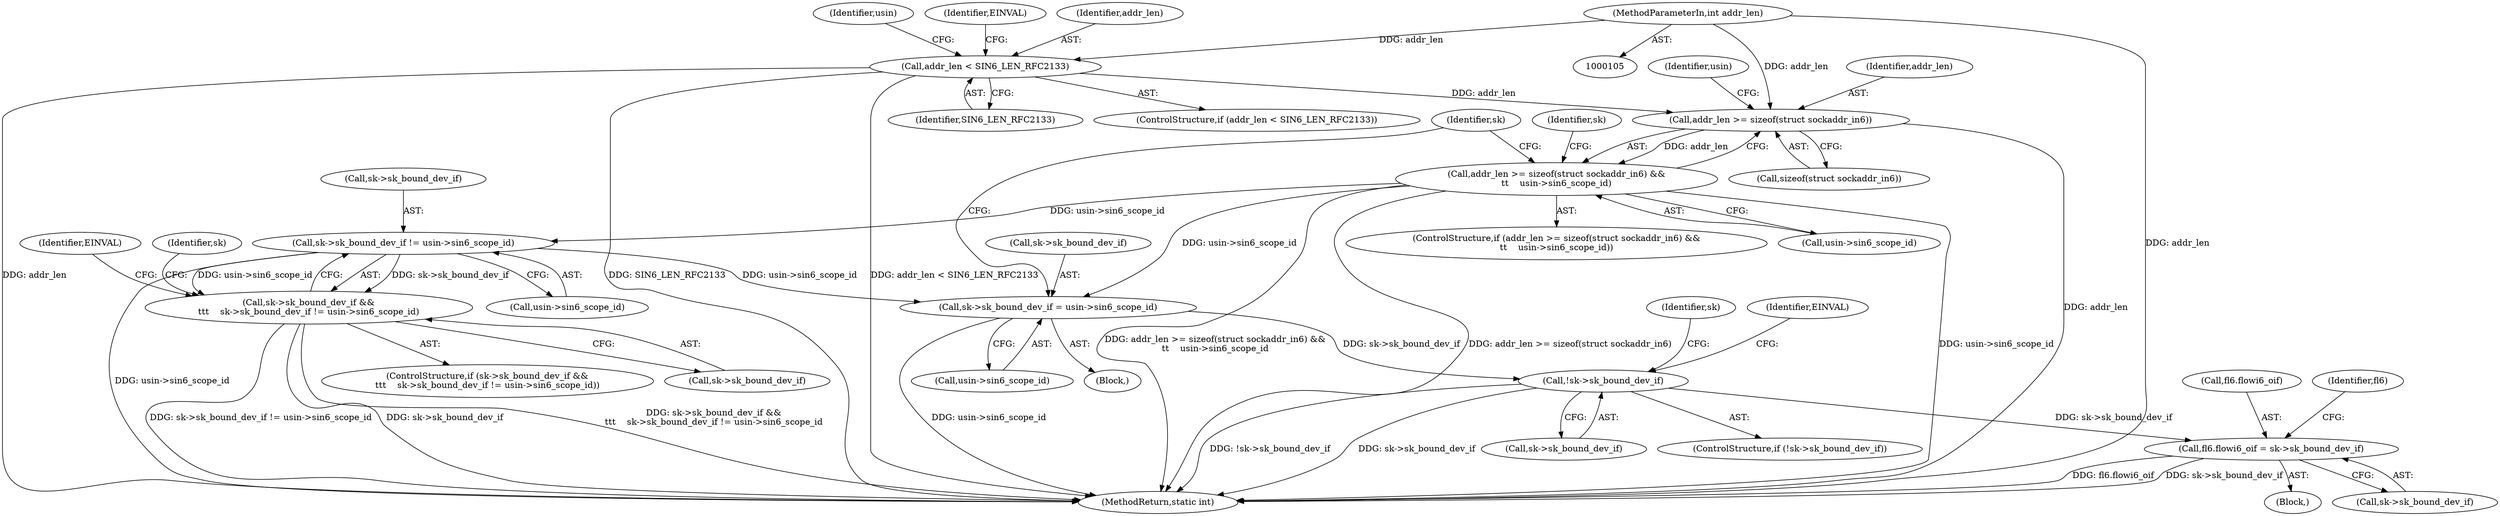 digraph "0_linux_45f6fad84cc305103b28d73482b344d7f5b76f39@API" {
"1000252" [label="(Call,addr_len >= sizeof(struct sockaddr_in6))"];
"1000153" [label="(Call,addr_len < SIN6_LEN_RFC2133)"];
"1000108" [label="(MethodParameterIn,int addr_len)"];
"1000251" [label="(Call,addr_len >= sizeof(struct sockaddr_in6) &&\n\t\t    usin->sin6_scope_id)"];
"1000265" [label="(Call,sk->sk_bound_dev_if != usin->sin6_scope_id)"];
"1000261" [label="(Call,sk->sk_bound_dev_if &&\n\t\t\t    sk->sk_bound_dev_if != usin->sin6_scope_id)"];
"1000275" [label="(Call,sk->sk_bound_dev_if = usin->sin6_scope_id)"];
"1000283" [label="(Call,!sk->sk_bound_dev_if)"];
"1000436" [label="(Call,fl6.flowi6_oif = sk->sk_bound_dev_if)"];
"1000436" [label="(Call,fl6.flowi6_oif = sk->sk_bound_dev_if)"];
"1000109" [label="(Block,)"];
"1000261" [label="(Call,sk->sk_bound_dev_if &&\n\t\t\t    sk->sk_bound_dev_if != usin->sin6_scope_id)"];
"1000252" [label="(Call,addr_len >= sizeof(struct sockaddr_in6))"];
"1000250" [label="(ControlStructure,if (addr_len >= sizeof(struct sockaddr_in6) &&\n\t\t    usin->sin6_scope_id))"];
"1000265" [label="(Call,sk->sk_bound_dev_if != usin->sin6_scope_id)"];
"1000283" [label="(Call,!sk->sk_bound_dev_if)"];
"1000289" [label="(Identifier,EINVAL)"];
"1000162" [label="(Identifier,usin)"];
"1000253" [label="(Identifier,addr_len)"];
"1000153" [label="(Call,addr_len < SIN6_LEN_RFC2133)"];
"1000277" [label="(Identifier,sk)"];
"1000440" [label="(Call,sk->sk_bound_dev_if)"];
"1000152" [label="(ControlStructure,if (addr_len < SIN6_LEN_RFC2133))"];
"1000254" [label="(Call,sizeof(struct sockaddr_in6))"];
"1000276" [label="(Call,sk->sk_bound_dev_if)"];
"1000269" [label="(Call,usin->sin6_scope_id)"];
"1000282" [label="(ControlStructure,if (!sk->sk_bound_dev_if))"];
"1000292" [label="(Identifier,sk)"];
"1000266" [label="(Call,sk->sk_bound_dev_if)"];
"1000275" [label="(Call,sk->sk_bound_dev_if = usin->sin6_scope_id)"];
"1000257" [label="(Identifier,usin)"];
"1000262" [label="(Call,sk->sk_bound_dev_if)"];
"1000284" [label="(Call,sk->sk_bound_dev_if)"];
"1000260" [label="(ControlStructure,if (sk->sk_bound_dev_if &&\n\t\t\t    sk->sk_bound_dev_if != usin->sin6_scope_id))"];
"1000613" [label="(MethodReturn,static int)"];
"1000155" [label="(Identifier,SIN6_LEN_RFC2133)"];
"1000263" [label="(Identifier,sk)"];
"1000158" [label="(Identifier,EINVAL)"];
"1000437" [label="(Call,fl6.flowi6_oif)"];
"1000279" [label="(Call,usin->sin6_scope_id)"];
"1000256" [label="(Call,usin->sin6_scope_id)"];
"1000259" [label="(Block,)"];
"1000445" [label="(Identifier,fl6)"];
"1000154" [label="(Identifier,addr_len)"];
"1000108" [label="(MethodParameterIn,int addr_len)"];
"1000251" [label="(Call,addr_len >= sizeof(struct sockaddr_in6) &&\n\t\t    usin->sin6_scope_id)"];
"1000285" [label="(Identifier,sk)"];
"1000274" [label="(Identifier,EINVAL)"];
"1000252" -> "1000251"  [label="AST: "];
"1000252" -> "1000254"  [label="CFG: "];
"1000253" -> "1000252"  [label="AST: "];
"1000254" -> "1000252"  [label="AST: "];
"1000257" -> "1000252"  [label="CFG: "];
"1000251" -> "1000252"  [label="CFG: "];
"1000252" -> "1000613"  [label="DDG: addr_len"];
"1000252" -> "1000251"  [label="DDG: addr_len"];
"1000153" -> "1000252"  [label="DDG: addr_len"];
"1000108" -> "1000252"  [label="DDG: addr_len"];
"1000153" -> "1000152"  [label="AST: "];
"1000153" -> "1000155"  [label="CFG: "];
"1000154" -> "1000153"  [label="AST: "];
"1000155" -> "1000153"  [label="AST: "];
"1000158" -> "1000153"  [label="CFG: "];
"1000162" -> "1000153"  [label="CFG: "];
"1000153" -> "1000613"  [label="DDG: SIN6_LEN_RFC2133"];
"1000153" -> "1000613"  [label="DDG: addr_len < SIN6_LEN_RFC2133"];
"1000153" -> "1000613"  [label="DDG: addr_len"];
"1000108" -> "1000153"  [label="DDG: addr_len"];
"1000108" -> "1000105"  [label="AST: "];
"1000108" -> "1000613"  [label="DDG: addr_len"];
"1000251" -> "1000250"  [label="AST: "];
"1000251" -> "1000256"  [label="CFG: "];
"1000256" -> "1000251"  [label="AST: "];
"1000263" -> "1000251"  [label="CFG: "];
"1000285" -> "1000251"  [label="CFG: "];
"1000251" -> "1000613"  [label="DDG: addr_len >= sizeof(struct sockaddr_in6) &&\n\t\t    usin->sin6_scope_id"];
"1000251" -> "1000613"  [label="DDG: addr_len >= sizeof(struct sockaddr_in6)"];
"1000251" -> "1000613"  [label="DDG: usin->sin6_scope_id"];
"1000251" -> "1000265"  [label="DDG: usin->sin6_scope_id"];
"1000251" -> "1000275"  [label="DDG: usin->sin6_scope_id"];
"1000265" -> "1000261"  [label="AST: "];
"1000265" -> "1000269"  [label="CFG: "];
"1000266" -> "1000265"  [label="AST: "];
"1000269" -> "1000265"  [label="AST: "];
"1000261" -> "1000265"  [label="CFG: "];
"1000265" -> "1000613"  [label="DDG: usin->sin6_scope_id"];
"1000265" -> "1000261"  [label="DDG: sk->sk_bound_dev_if"];
"1000265" -> "1000261"  [label="DDG: usin->sin6_scope_id"];
"1000265" -> "1000275"  [label="DDG: usin->sin6_scope_id"];
"1000261" -> "1000260"  [label="AST: "];
"1000261" -> "1000262"  [label="CFG: "];
"1000262" -> "1000261"  [label="AST: "];
"1000274" -> "1000261"  [label="CFG: "];
"1000277" -> "1000261"  [label="CFG: "];
"1000261" -> "1000613"  [label="DDG: sk->sk_bound_dev_if != usin->sin6_scope_id"];
"1000261" -> "1000613"  [label="DDG: sk->sk_bound_dev_if"];
"1000261" -> "1000613"  [label="DDG: sk->sk_bound_dev_if &&\n\t\t\t    sk->sk_bound_dev_if != usin->sin6_scope_id"];
"1000275" -> "1000259"  [label="AST: "];
"1000275" -> "1000279"  [label="CFG: "];
"1000276" -> "1000275"  [label="AST: "];
"1000279" -> "1000275"  [label="AST: "];
"1000285" -> "1000275"  [label="CFG: "];
"1000275" -> "1000613"  [label="DDG: usin->sin6_scope_id"];
"1000275" -> "1000283"  [label="DDG: sk->sk_bound_dev_if"];
"1000283" -> "1000282"  [label="AST: "];
"1000283" -> "1000284"  [label="CFG: "];
"1000284" -> "1000283"  [label="AST: "];
"1000289" -> "1000283"  [label="CFG: "];
"1000292" -> "1000283"  [label="CFG: "];
"1000283" -> "1000613"  [label="DDG: sk->sk_bound_dev_if"];
"1000283" -> "1000613"  [label="DDG: !sk->sk_bound_dev_if"];
"1000283" -> "1000436"  [label="DDG: sk->sk_bound_dev_if"];
"1000436" -> "1000109"  [label="AST: "];
"1000436" -> "1000440"  [label="CFG: "];
"1000437" -> "1000436"  [label="AST: "];
"1000440" -> "1000436"  [label="AST: "];
"1000445" -> "1000436"  [label="CFG: "];
"1000436" -> "1000613"  [label="DDG: fl6.flowi6_oif"];
"1000436" -> "1000613"  [label="DDG: sk->sk_bound_dev_if"];
}
